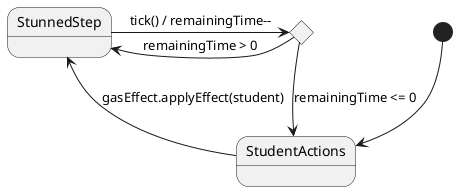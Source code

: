 @startuml

[*] --> StudentActions

StudentActions --> StunnedStep : gasEffect.applyEffect(student)
state c <<choice>>
StunnedStep -> c : tick() / remainingTime--
c -> StunnedStep : remainingTime > 0
c -> StudentActions : remainingTime <= 0
@enduml